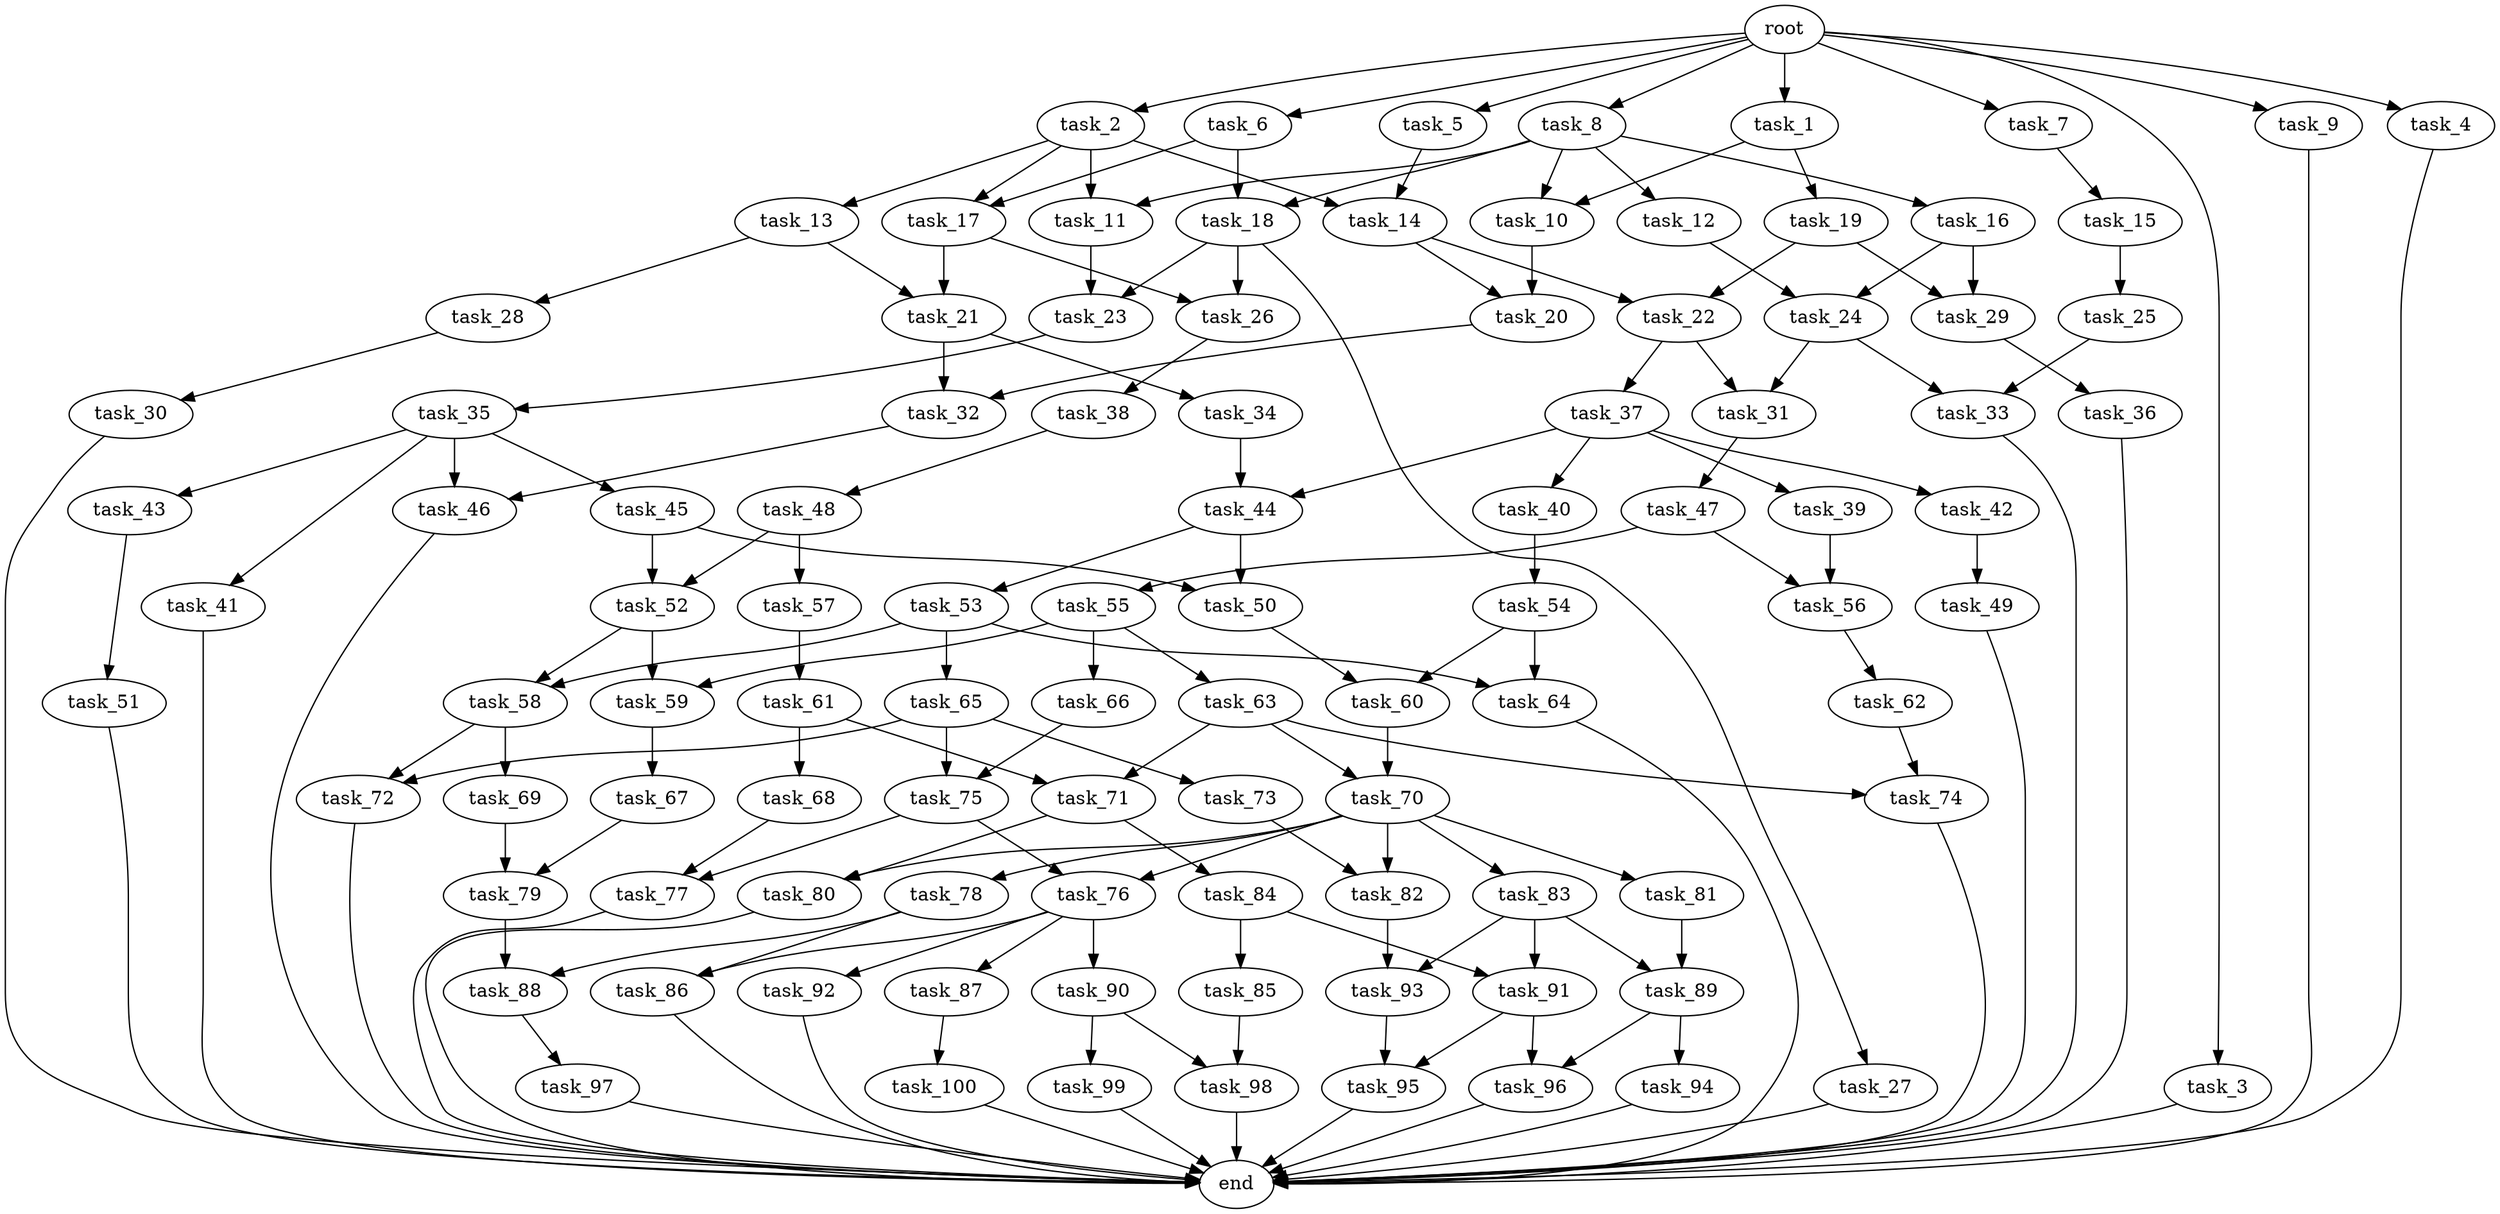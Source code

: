 digraph G {
  task_19 [size="2.427085e+09"];
  task_53 [size="3.063824e+09"];
  task_69 [size="1.041190e+09"];
  task_25 [size="2.373346e+09"];
  task_51 [size="3.977134e+09"];
  task_61 [size="2.533487e+09"];
  task_72 [size="7.838066e+08"];
  task_59 [size="3.068595e+09"];
  task_6 [size="2.480496e+09"];
  root [size="0.000000e+00"];
  task_3 [size="4.639664e+08"];
  task_60 [size="3.271513e+09"];
  task_76 [size="3.721391e+09"];
  task_48 [size="3.253991e+09"];
  task_84 [size="2.741647e+09"];
  task_86 [size="4.352230e+09"];
  task_11 [size="2.445192e+09"];
  task_54 [size="3.180315e+09"];
  task_36 [size="1.415769e+09"];
  task_97 [size="1.348420e+09"];
  task_58 [size="2.987823e+09"];
  task_62 [size="1.258358e+09"];
  task_57 [size="1.665201e+09"];
  task_22 [size="9.331091e+08"];
  task_28 [size="2.370048e+09"];
  task_41 [size="3.609423e+08"];
  task_78 [size="3.457743e+09"];
  task_47 [size="3.218324e+09"];
  task_43 [size="3.697209e+09"];
  task_94 [size="1.048831e+09"];
  task_9 [size="2.861596e+09"];
  task_68 [size="1.452802e+09"];
  task_70 [size="2.526152e+09"];
  task_23 [size="3.960258e+09"];
  task_88 [size="4.273206e+09"];
  task_8 [size="3.941678e+09"];
  task_87 [size="3.557674e+09"];
  task_35 [size="3.969521e+09"];
  task_42 [size="9.806399e+08"];
  end [size="0.000000e+00"];
  task_63 [size="2.278118e+09"];
  task_45 [size="2.120503e+09"];
  task_17 [size="3.065902e+08"];
  task_7 [size="1.899439e+09"];
  task_13 [size="1.014923e+09"];
  task_1 [size="4.776924e+09"];
  task_100 [size="3.901252e+09"];
  task_89 [size="9.651623e+08"];
  task_83 [size="2.137955e+09"];
  task_74 [size="4.258294e+09"];
  task_90 [size="1.218674e+09"];
  task_34 [size="1.705827e+08"];
  task_85 [size="5.890882e+08"];
  task_98 [size="2.435290e+09"];
  task_67 [size="1.504873e+09"];
  task_21 [size="4.522251e+09"];
  task_82 [size="2.178700e+09"];
  task_20 [size="4.679330e+09"];
  task_52 [size="3.524008e+09"];
  task_50 [size="1.612992e+09"];
  task_31 [size="4.336293e+09"];
  task_93 [size="1.394828e+08"];
  task_79 [size="3.946822e+09"];
  task_15 [size="2.717806e+09"];
  task_96 [size="2.187396e+09"];
  task_5 [size="2.045001e+07"];
  task_12 [size="8.187031e+08"];
  task_32 [size="4.276327e+09"];
  task_4 [size="6.169645e+08"];
  task_44 [size="1.729102e+09"];
  task_16 [size="2.783758e+08"];
  task_92 [size="4.254875e+09"];
  task_18 [size="2.143097e+09"];
  task_80 [size="3.703888e+09"];
  task_37 [size="1.969181e+08"];
  task_71 [size="2.381139e+09"];
  task_24 [size="2.189305e+09"];
  task_64 [size="1.785284e+09"];
  task_26 [size="4.409145e+09"];
  task_81 [size="4.665022e+09"];
  task_66 [size="3.648474e+08"];
  task_56 [size="3.032220e+09"];
  task_33 [size="3.251385e+09"];
  task_77 [size="4.251328e+09"];
  task_14 [size="1.139171e+09"];
  task_65 [size="4.449134e+09"];
  task_99 [size="1.768819e+09"];
  task_29 [size="3.700230e+09"];
  task_73 [size="3.775206e+09"];
  task_49 [size="4.811917e+09"];
  task_30 [size="3.856564e+09"];
  task_55 [size="4.826865e+09"];
  task_75 [size="5.487163e+08"];
  task_46 [size="3.658073e+09"];
  task_27 [size="2.595812e+09"];
  task_39 [size="1.453399e+09"];
  task_38 [size="1.067533e+09"];
  task_2 [size="7.742321e+08"];
  task_91 [size="3.505750e+09"];
  task_95 [size="4.373623e+09"];
  task_40 [size="4.682426e+09"];
  task_10 [size="4.738933e+07"];

  task_19 -> task_29 [size="4.854171e+08"];
  task_19 -> task_22 [size="4.854171e+08"];
  task_53 -> task_58 [size="6.127649e+08"];
  task_53 -> task_65 [size="6.127649e+08"];
  task_53 -> task_64 [size="6.127649e+08"];
  task_69 -> task_79 [size="2.082381e+08"];
  task_25 -> task_33 [size="4.746692e+08"];
  task_51 -> end [size="1.000000e-12"];
  task_61 -> task_71 [size="5.066973e+08"];
  task_61 -> task_68 [size="5.066973e+08"];
  task_72 -> end [size="1.000000e-12"];
  task_59 -> task_67 [size="3.068595e+08"];
  task_6 -> task_18 [size="4.960993e+08"];
  task_6 -> task_17 [size="4.960993e+08"];
  root -> task_2 [size="1.000000e-12"];
  root -> task_4 [size="1.000000e-12"];
  root -> task_5 [size="1.000000e-12"];
  root -> task_3 [size="1.000000e-12"];
  root -> task_8 [size="1.000000e-12"];
  root -> task_9 [size="1.000000e-12"];
  root -> task_7 [size="1.000000e-12"];
  root -> task_6 [size="1.000000e-12"];
  root -> task_1 [size="1.000000e-12"];
  task_3 -> end [size="1.000000e-12"];
  task_60 -> task_70 [size="3.271513e+08"];
  task_76 -> task_86 [size="3.721391e+08"];
  task_76 -> task_92 [size="3.721391e+08"];
  task_76 -> task_87 [size="3.721391e+08"];
  task_76 -> task_90 [size="3.721391e+08"];
  task_48 -> task_57 [size="6.507982e+08"];
  task_48 -> task_52 [size="6.507982e+08"];
  task_84 -> task_85 [size="5.483293e+08"];
  task_84 -> task_91 [size="5.483293e+08"];
  task_86 -> end [size="1.000000e-12"];
  task_11 -> task_23 [size="2.445192e+08"];
  task_54 -> task_60 [size="6.360631e+08"];
  task_54 -> task_64 [size="6.360631e+08"];
  task_36 -> end [size="1.000000e-12"];
  task_97 -> end [size="1.000000e-12"];
  task_58 -> task_72 [size="2.987823e+08"];
  task_58 -> task_69 [size="2.987823e+08"];
  task_62 -> task_74 [size="2.516716e+08"];
  task_57 -> task_61 [size="3.330401e+08"];
  task_22 -> task_31 [size="9.331091e+07"];
  task_22 -> task_37 [size="9.331091e+07"];
  task_28 -> task_30 [size="4.740096e+08"];
  task_41 -> end [size="1.000000e-12"];
  task_78 -> task_86 [size="6.915486e+08"];
  task_78 -> task_88 [size="6.915486e+08"];
  task_47 -> task_56 [size="6.436649e+08"];
  task_47 -> task_55 [size="6.436649e+08"];
  task_43 -> task_51 [size="7.394418e+08"];
  task_94 -> end [size="1.000000e-12"];
  task_9 -> end [size="1.000000e-12"];
  task_68 -> task_77 [size="2.905604e+08"];
  task_70 -> task_78 [size="2.526152e+08"];
  task_70 -> task_83 [size="2.526152e+08"];
  task_70 -> task_81 [size="2.526152e+08"];
  task_70 -> task_80 [size="2.526152e+08"];
  task_70 -> task_76 [size="2.526152e+08"];
  task_70 -> task_82 [size="2.526152e+08"];
  task_23 -> task_35 [size="3.960258e+08"];
  task_88 -> task_97 [size="4.273206e+08"];
  task_8 -> task_12 [size="7.883356e+08"];
  task_8 -> task_18 [size="7.883356e+08"];
  task_8 -> task_10 [size="7.883356e+08"];
  task_8 -> task_11 [size="7.883356e+08"];
  task_8 -> task_16 [size="7.883356e+08"];
  task_87 -> task_100 [size="7.115347e+08"];
  task_35 -> task_43 [size="7.939043e+08"];
  task_35 -> task_45 [size="7.939043e+08"];
  task_35 -> task_46 [size="7.939043e+08"];
  task_35 -> task_41 [size="7.939043e+08"];
  task_42 -> task_49 [size="1.961280e+08"];
  task_63 -> task_70 [size="4.556237e+08"];
  task_63 -> task_74 [size="4.556237e+08"];
  task_63 -> task_71 [size="4.556237e+08"];
  task_45 -> task_50 [size="4.241006e+08"];
  task_45 -> task_52 [size="4.241006e+08"];
  task_17 -> task_21 [size="3.065902e+07"];
  task_17 -> task_26 [size="3.065902e+07"];
  task_7 -> task_15 [size="3.798878e+08"];
  task_13 -> task_21 [size="2.029845e+08"];
  task_13 -> task_28 [size="2.029845e+08"];
  task_1 -> task_19 [size="9.553847e+08"];
  task_1 -> task_10 [size="9.553847e+08"];
  task_100 -> end [size="1.000000e-12"];
  task_89 -> task_94 [size="9.651623e+07"];
  task_89 -> task_96 [size="9.651623e+07"];
  task_83 -> task_93 [size="4.275910e+08"];
  task_83 -> task_91 [size="4.275910e+08"];
  task_83 -> task_89 [size="4.275910e+08"];
  task_74 -> end [size="1.000000e-12"];
  task_90 -> task_99 [size="2.437347e+08"];
  task_90 -> task_98 [size="2.437347e+08"];
  task_34 -> task_44 [size="3.411653e+07"];
  task_85 -> task_98 [size="1.178176e+08"];
  task_98 -> end [size="1.000000e-12"];
  task_67 -> task_79 [size="3.009745e+08"];
  task_21 -> task_32 [size="4.522251e+08"];
  task_21 -> task_34 [size="4.522251e+08"];
  task_82 -> task_93 [size="2.178700e+08"];
  task_20 -> task_32 [size="4.679330e+08"];
  task_52 -> task_58 [size="3.524008e+08"];
  task_52 -> task_59 [size="3.524008e+08"];
  task_50 -> task_60 [size="1.612992e+08"];
  task_31 -> task_47 [size="4.336293e+08"];
  task_93 -> task_95 [size="1.394828e+07"];
  task_79 -> task_88 [size="3.946822e+08"];
  task_15 -> task_25 [size="5.435612e+08"];
  task_96 -> end [size="1.000000e-12"];
  task_5 -> task_14 [size="4.090002e+06"];
  task_12 -> task_24 [size="1.637406e+08"];
  task_32 -> task_46 [size="4.276327e+08"];
  task_4 -> end [size="1.000000e-12"];
  task_44 -> task_50 [size="1.729102e+08"];
  task_44 -> task_53 [size="1.729102e+08"];
  task_16 -> task_24 [size="5.567516e+07"];
  task_16 -> task_29 [size="5.567516e+07"];
  task_92 -> end [size="1.000000e-12"];
  task_18 -> task_23 [size="2.143097e+08"];
  task_18 -> task_27 [size="2.143097e+08"];
  task_18 -> task_26 [size="2.143097e+08"];
  task_80 -> end [size="1.000000e-12"];
  task_37 -> task_44 [size="3.938362e+07"];
  task_37 -> task_40 [size="3.938362e+07"];
  task_37 -> task_42 [size="3.938362e+07"];
  task_37 -> task_39 [size="3.938362e+07"];
  task_71 -> task_84 [size="2.381139e+08"];
  task_71 -> task_80 [size="2.381139e+08"];
  task_24 -> task_31 [size="2.189305e+08"];
  task_24 -> task_33 [size="2.189305e+08"];
  task_64 -> end [size="1.000000e-12"];
  task_26 -> task_38 [size="4.409145e+08"];
  task_81 -> task_89 [size="9.330043e+08"];
  task_66 -> task_75 [size="7.296948e+07"];
  task_56 -> task_62 [size="3.032220e+08"];
  task_33 -> end [size="1.000000e-12"];
  task_77 -> end [size="1.000000e-12"];
  task_14 -> task_20 [size="1.139171e+08"];
  task_14 -> task_22 [size="1.139171e+08"];
  task_65 -> task_75 [size="8.898267e+08"];
  task_65 -> task_73 [size="8.898267e+08"];
  task_65 -> task_72 [size="8.898267e+08"];
  task_99 -> end [size="1.000000e-12"];
  task_29 -> task_36 [size="3.700230e+08"];
  task_73 -> task_82 [size="7.550411e+08"];
  task_49 -> end [size="1.000000e-12"];
  task_30 -> end [size="1.000000e-12"];
  task_55 -> task_66 [size="9.653730e+08"];
  task_55 -> task_59 [size="9.653730e+08"];
  task_55 -> task_63 [size="9.653730e+08"];
  task_75 -> task_77 [size="5.487163e+07"];
  task_75 -> task_76 [size="5.487163e+07"];
  task_46 -> end [size="1.000000e-12"];
  task_27 -> end [size="1.000000e-12"];
  task_39 -> task_56 [size="2.906798e+08"];
  task_38 -> task_48 [size="2.135065e+08"];
  task_2 -> task_11 [size="1.548464e+08"];
  task_2 -> task_14 [size="1.548464e+08"];
  task_2 -> task_13 [size="1.548464e+08"];
  task_2 -> task_17 [size="1.548464e+08"];
  task_91 -> task_96 [size="3.505750e+08"];
  task_91 -> task_95 [size="3.505750e+08"];
  task_95 -> end [size="1.000000e-12"];
  task_40 -> task_54 [size="9.364851e+08"];
  task_10 -> task_20 [size="4.738933e+06"];
}

